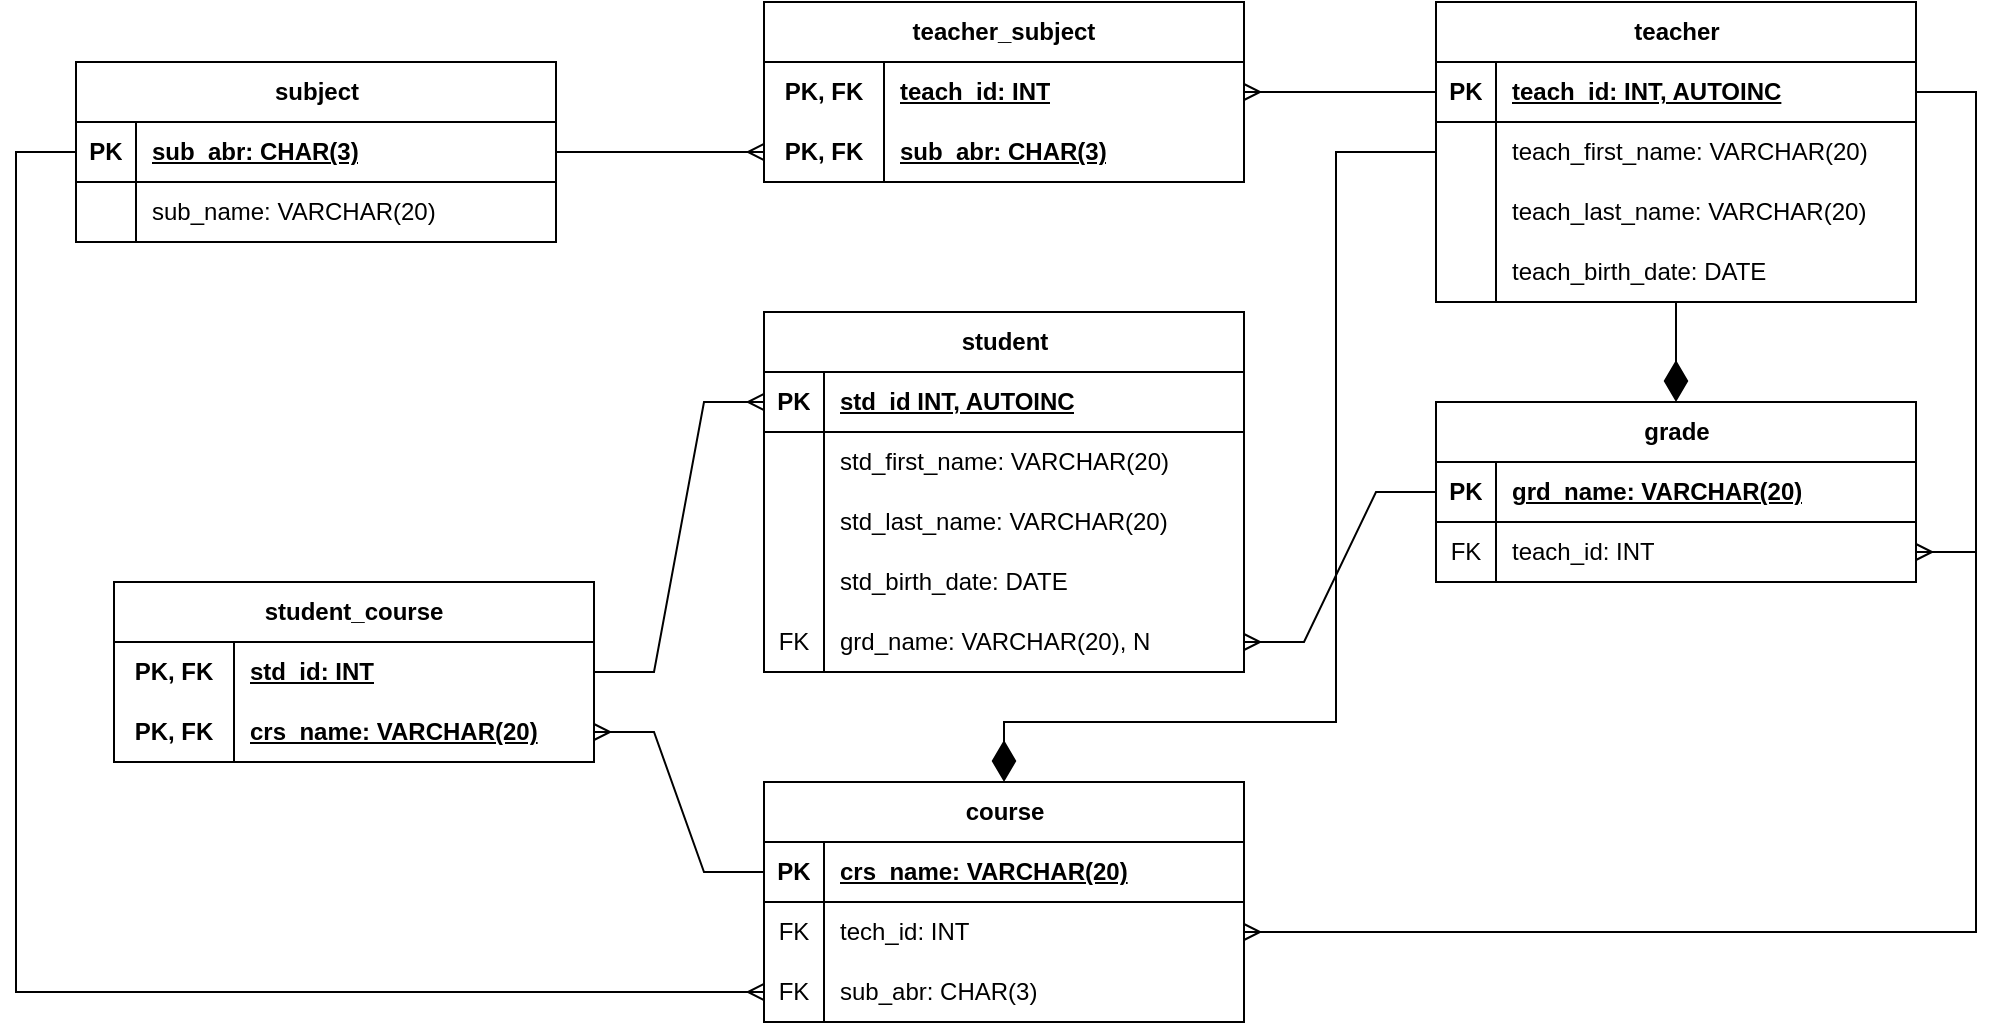 <mxfile version="26.2.13" pages="2">
  <diagram name="Page-1" id="uVbfW8zAR3SXv6K0_aAH">
    <mxGraphModel dx="1775" dy="617" grid="1" gridSize="10" guides="1" tooltips="1" connect="1" arrows="1" fold="1" page="1" pageScale="1" pageWidth="827" pageHeight="1169" math="0" shadow="0">
      <root>
        <mxCell id="0" />
        <mxCell id="1" parent="0" />
        <mxCell id="D4-Rcmt18i8r5Oidv26W-14" value="subject" style="shape=table;startSize=30;container=1;collapsible=1;childLayout=tableLayout;fixedRows=1;rowLines=0;fontStyle=1;align=center;resizeLast=1;html=1;" vertex="1" parent="1">
          <mxGeometry x="-50" y="110" width="240" height="90" as="geometry" />
        </mxCell>
        <mxCell id="D4-Rcmt18i8r5Oidv26W-15" value="" style="shape=tableRow;horizontal=0;startSize=0;swimlaneHead=0;swimlaneBody=0;fillColor=none;collapsible=0;dropTarget=0;points=[[0,0.5],[1,0.5]];portConstraint=eastwest;top=0;left=0;right=0;bottom=1;" vertex="1" parent="D4-Rcmt18i8r5Oidv26W-14">
          <mxGeometry y="30" width="240" height="30" as="geometry" />
        </mxCell>
        <mxCell id="D4-Rcmt18i8r5Oidv26W-16" value="PK" style="shape=partialRectangle;connectable=0;fillColor=none;top=0;left=0;bottom=0;right=0;fontStyle=1;overflow=hidden;whiteSpace=wrap;html=1;" vertex="1" parent="D4-Rcmt18i8r5Oidv26W-15">
          <mxGeometry width="30" height="30" as="geometry">
            <mxRectangle width="30" height="30" as="alternateBounds" />
          </mxGeometry>
        </mxCell>
        <mxCell id="D4-Rcmt18i8r5Oidv26W-17" value="sub_abr: CHAR(3)" style="shape=partialRectangle;connectable=0;fillColor=none;top=0;left=0;bottom=0;right=0;align=left;spacingLeft=6;fontStyle=5;overflow=hidden;whiteSpace=wrap;html=1;" vertex="1" parent="D4-Rcmt18i8r5Oidv26W-15">
          <mxGeometry x="30" width="210" height="30" as="geometry">
            <mxRectangle width="210" height="30" as="alternateBounds" />
          </mxGeometry>
        </mxCell>
        <mxCell id="D4-Rcmt18i8r5Oidv26W-18" value="" style="shape=tableRow;horizontal=0;startSize=0;swimlaneHead=0;swimlaneBody=0;fillColor=none;collapsible=0;dropTarget=0;points=[[0,0.5],[1,0.5]];portConstraint=eastwest;top=0;left=0;right=0;bottom=0;" vertex="1" parent="D4-Rcmt18i8r5Oidv26W-14">
          <mxGeometry y="60" width="240" height="30" as="geometry" />
        </mxCell>
        <mxCell id="D4-Rcmt18i8r5Oidv26W-19" value="" style="shape=partialRectangle;connectable=0;fillColor=none;top=0;left=0;bottom=0;right=0;editable=1;overflow=hidden;whiteSpace=wrap;html=1;" vertex="1" parent="D4-Rcmt18i8r5Oidv26W-18">
          <mxGeometry width="30" height="30" as="geometry">
            <mxRectangle width="30" height="30" as="alternateBounds" />
          </mxGeometry>
        </mxCell>
        <mxCell id="D4-Rcmt18i8r5Oidv26W-20" value="sub_name: VARCHAR(20)" style="shape=partialRectangle;connectable=0;fillColor=none;top=0;left=0;bottom=0;right=0;align=left;spacingLeft=6;overflow=hidden;whiteSpace=wrap;html=1;" vertex="1" parent="D4-Rcmt18i8r5Oidv26W-18">
          <mxGeometry x="30" width="210" height="30" as="geometry">
            <mxRectangle width="210" height="30" as="alternateBounds" />
          </mxGeometry>
        </mxCell>
        <mxCell id="D4-Rcmt18i8r5Oidv26W-27" value="teacher" style="shape=table;startSize=30;container=1;collapsible=1;childLayout=tableLayout;fixedRows=1;rowLines=0;fontStyle=1;align=center;resizeLast=1;html=1;" vertex="1" parent="1">
          <mxGeometry x="630" y="80" width="240" height="150" as="geometry" />
        </mxCell>
        <mxCell id="D4-Rcmt18i8r5Oidv26W-28" value="" style="shape=tableRow;horizontal=0;startSize=0;swimlaneHead=0;swimlaneBody=0;fillColor=none;collapsible=0;dropTarget=0;points=[[0,0.5],[1,0.5]];portConstraint=eastwest;top=0;left=0;right=0;bottom=1;" vertex="1" parent="D4-Rcmt18i8r5Oidv26W-27">
          <mxGeometry y="30" width="240" height="30" as="geometry" />
        </mxCell>
        <mxCell id="D4-Rcmt18i8r5Oidv26W-29" value="PK" style="shape=partialRectangle;connectable=0;fillColor=none;top=0;left=0;bottom=0;right=0;fontStyle=1;overflow=hidden;whiteSpace=wrap;html=1;" vertex="1" parent="D4-Rcmt18i8r5Oidv26W-28">
          <mxGeometry width="30" height="30" as="geometry">
            <mxRectangle width="30" height="30" as="alternateBounds" />
          </mxGeometry>
        </mxCell>
        <mxCell id="D4-Rcmt18i8r5Oidv26W-30" value="teach_id: INT, AUTOINC" style="shape=partialRectangle;connectable=0;fillColor=none;top=0;left=0;bottom=0;right=0;align=left;spacingLeft=6;fontStyle=5;overflow=hidden;whiteSpace=wrap;html=1;" vertex="1" parent="D4-Rcmt18i8r5Oidv26W-28">
          <mxGeometry x="30" width="210" height="30" as="geometry">
            <mxRectangle width="210" height="30" as="alternateBounds" />
          </mxGeometry>
        </mxCell>
        <mxCell id="D4-Rcmt18i8r5Oidv26W-31" value="" style="shape=tableRow;horizontal=0;startSize=0;swimlaneHead=0;swimlaneBody=0;fillColor=none;collapsible=0;dropTarget=0;points=[[0,0.5],[1,0.5]];portConstraint=eastwest;top=0;left=0;right=0;bottom=0;" vertex="1" parent="D4-Rcmt18i8r5Oidv26W-27">
          <mxGeometry y="60" width="240" height="30" as="geometry" />
        </mxCell>
        <mxCell id="D4-Rcmt18i8r5Oidv26W-32" value="" style="shape=partialRectangle;connectable=0;fillColor=none;top=0;left=0;bottom=0;right=0;editable=1;overflow=hidden;whiteSpace=wrap;html=1;" vertex="1" parent="D4-Rcmt18i8r5Oidv26W-31">
          <mxGeometry width="30" height="30" as="geometry">
            <mxRectangle width="30" height="30" as="alternateBounds" />
          </mxGeometry>
        </mxCell>
        <mxCell id="D4-Rcmt18i8r5Oidv26W-33" value="teach_first_name: VARCHAR(20)" style="shape=partialRectangle;connectable=0;fillColor=none;top=0;left=0;bottom=0;right=0;align=left;spacingLeft=6;overflow=hidden;whiteSpace=wrap;html=1;" vertex="1" parent="D4-Rcmt18i8r5Oidv26W-31">
          <mxGeometry x="30" width="210" height="30" as="geometry">
            <mxRectangle width="210" height="30" as="alternateBounds" />
          </mxGeometry>
        </mxCell>
        <mxCell id="D4-Rcmt18i8r5Oidv26W-34" value="" style="shape=tableRow;horizontal=0;startSize=0;swimlaneHead=0;swimlaneBody=0;fillColor=none;collapsible=0;dropTarget=0;points=[[0,0.5],[1,0.5]];portConstraint=eastwest;top=0;left=0;right=0;bottom=0;" vertex="1" parent="D4-Rcmt18i8r5Oidv26W-27">
          <mxGeometry y="90" width="240" height="30" as="geometry" />
        </mxCell>
        <mxCell id="D4-Rcmt18i8r5Oidv26W-35" value="" style="shape=partialRectangle;connectable=0;fillColor=none;top=0;left=0;bottom=0;right=0;editable=1;overflow=hidden;whiteSpace=wrap;html=1;" vertex="1" parent="D4-Rcmt18i8r5Oidv26W-34">
          <mxGeometry width="30" height="30" as="geometry">
            <mxRectangle width="30" height="30" as="alternateBounds" />
          </mxGeometry>
        </mxCell>
        <mxCell id="D4-Rcmt18i8r5Oidv26W-36" value="teach_last_name: VARCHAR(20)" style="shape=partialRectangle;connectable=0;fillColor=none;top=0;left=0;bottom=0;right=0;align=left;spacingLeft=6;overflow=hidden;whiteSpace=wrap;html=1;" vertex="1" parent="D4-Rcmt18i8r5Oidv26W-34">
          <mxGeometry x="30" width="210" height="30" as="geometry">
            <mxRectangle width="210" height="30" as="alternateBounds" />
          </mxGeometry>
        </mxCell>
        <mxCell id="D4-Rcmt18i8r5Oidv26W-37" value="" style="shape=tableRow;horizontal=0;startSize=0;swimlaneHead=0;swimlaneBody=0;fillColor=none;collapsible=0;dropTarget=0;points=[[0,0.5],[1,0.5]];portConstraint=eastwest;top=0;left=0;right=0;bottom=0;" vertex="1" parent="D4-Rcmt18i8r5Oidv26W-27">
          <mxGeometry y="120" width="240" height="30" as="geometry" />
        </mxCell>
        <mxCell id="D4-Rcmt18i8r5Oidv26W-38" value="" style="shape=partialRectangle;connectable=0;fillColor=none;top=0;left=0;bottom=0;right=0;editable=1;overflow=hidden;whiteSpace=wrap;html=1;" vertex="1" parent="D4-Rcmt18i8r5Oidv26W-37">
          <mxGeometry width="30" height="30" as="geometry">
            <mxRectangle width="30" height="30" as="alternateBounds" />
          </mxGeometry>
        </mxCell>
        <mxCell id="D4-Rcmt18i8r5Oidv26W-39" value="teach_birth_date: DATE" style="shape=partialRectangle;connectable=0;fillColor=none;top=0;left=0;bottom=0;right=0;align=left;spacingLeft=6;overflow=hidden;whiteSpace=wrap;html=1;" vertex="1" parent="D4-Rcmt18i8r5Oidv26W-37">
          <mxGeometry x="30" width="210" height="30" as="geometry">
            <mxRectangle width="210" height="30" as="alternateBounds" />
          </mxGeometry>
        </mxCell>
        <mxCell id="D4-Rcmt18i8r5Oidv26W-53" value="teacher_subject" style="shape=table;startSize=30;container=1;collapsible=1;childLayout=tableLayout;fixedRows=1;rowLines=0;fontStyle=1;align=center;resizeLast=1;html=1;whiteSpace=wrap;" vertex="1" parent="1">
          <mxGeometry x="294" y="80" width="240" height="90" as="geometry" />
        </mxCell>
        <mxCell id="D4-Rcmt18i8r5Oidv26W-54" value="" style="shape=tableRow;horizontal=0;startSize=0;swimlaneHead=0;swimlaneBody=0;fillColor=none;collapsible=0;dropTarget=0;points=[[0,0.5],[1,0.5]];portConstraint=eastwest;top=0;left=0;right=0;bottom=0;html=1;" vertex="1" parent="D4-Rcmt18i8r5Oidv26W-53">
          <mxGeometry y="30" width="240" height="30" as="geometry" />
        </mxCell>
        <mxCell id="D4-Rcmt18i8r5Oidv26W-55" value="PK, FK" style="shape=partialRectangle;connectable=0;fillColor=none;top=0;left=0;bottom=0;right=0;fontStyle=1;overflow=hidden;html=1;whiteSpace=wrap;" vertex="1" parent="D4-Rcmt18i8r5Oidv26W-54">
          <mxGeometry width="60" height="30" as="geometry">
            <mxRectangle width="60" height="30" as="alternateBounds" />
          </mxGeometry>
        </mxCell>
        <mxCell id="D4-Rcmt18i8r5Oidv26W-56" value="teach_id: INT" style="shape=partialRectangle;connectable=0;fillColor=none;top=0;left=0;bottom=0;right=0;align=left;spacingLeft=6;fontStyle=5;overflow=hidden;html=1;whiteSpace=wrap;" vertex="1" parent="D4-Rcmt18i8r5Oidv26W-54">
          <mxGeometry x="60" width="180" height="30" as="geometry">
            <mxRectangle width="180" height="30" as="alternateBounds" />
          </mxGeometry>
        </mxCell>
        <mxCell id="D4-Rcmt18i8r5Oidv26W-57" value="" style="shape=tableRow;horizontal=0;startSize=0;swimlaneHead=0;swimlaneBody=0;fillColor=none;collapsible=0;dropTarget=0;points=[[0,0.5],[1,0.5]];portConstraint=eastwest;top=0;left=0;right=0;bottom=1;html=1;" vertex="1" parent="D4-Rcmt18i8r5Oidv26W-53">
          <mxGeometry y="60" width="240" height="30" as="geometry" />
        </mxCell>
        <mxCell id="D4-Rcmt18i8r5Oidv26W-58" value="PK, FK" style="shape=partialRectangle;connectable=0;fillColor=none;top=0;left=0;bottom=0;right=0;fontStyle=1;overflow=hidden;html=1;whiteSpace=wrap;" vertex="1" parent="D4-Rcmt18i8r5Oidv26W-57">
          <mxGeometry width="60" height="30" as="geometry">
            <mxRectangle width="60" height="30" as="alternateBounds" />
          </mxGeometry>
        </mxCell>
        <mxCell id="D4-Rcmt18i8r5Oidv26W-59" value="sub_abr: CHAR(3)" style="shape=partialRectangle;connectable=0;fillColor=none;top=0;left=0;bottom=0;right=0;align=left;spacingLeft=6;fontStyle=5;overflow=hidden;html=1;whiteSpace=wrap;" vertex="1" parent="D4-Rcmt18i8r5Oidv26W-57">
          <mxGeometry x="60" width="180" height="30" as="geometry">
            <mxRectangle width="180" height="30" as="alternateBounds" />
          </mxGeometry>
        </mxCell>
        <mxCell id="D4-Rcmt18i8r5Oidv26W-66" value="" style="edgeStyle=entityRelationEdgeStyle;fontSize=12;html=1;endArrow=ERmany;rounded=0;" edge="1" parent="1" source="D4-Rcmt18i8r5Oidv26W-28" target="D4-Rcmt18i8r5Oidv26W-54">
          <mxGeometry width="100" height="100" relative="1" as="geometry">
            <mxPoint x="440" y="440" as="sourcePoint" />
            <mxPoint x="540" y="340" as="targetPoint" />
          </mxGeometry>
        </mxCell>
        <mxCell id="D4-Rcmt18i8r5Oidv26W-67" value="" style="edgeStyle=entityRelationEdgeStyle;fontSize=12;html=1;endArrow=ERmany;rounded=0;" edge="1" parent="1" source="D4-Rcmt18i8r5Oidv26W-15" target="D4-Rcmt18i8r5Oidv26W-57">
          <mxGeometry width="100" height="100" relative="1" as="geometry">
            <mxPoint x="170" y="380" as="sourcePoint" />
            <mxPoint x="270" y="280" as="targetPoint" />
          </mxGeometry>
        </mxCell>
        <mxCell id="D4-Rcmt18i8r5Oidv26W-69" value="grade" style="shape=table;startSize=30;container=1;collapsible=1;childLayout=tableLayout;fixedRows=1;rowLines=0;fontStyle=1;align=center;resizeLast=1;html=1;" vertex="1" parent="1">
          <mxGeometry x="630" y="280" width="240" height="90" as="geometry" />
        </mxCell>
        <mxCell id="D4-Rcmt18i8r5Oidv26W-70" value="" style="shape=tableRow;horizontal=0;startSize=0;swimlaneHead=0;swimlaneBody=0;fillColor=none;collapsible=0;dropTarget=0;points=[[0,0.5],[1,0.5]];portConstraint=eastwest;top=0;left=0;right=0;bottom=1;" vertex="1" parent="D4-Rcmt18i8r5Oidv26W-69">
          <mxGeometry y="30" width="240" height="30" as="geometry" />
        </mxCell>
        <mxCell id="D4-Rcmt18i8r5Oidv26W-71" value="PK" style="shape=partialRectangle;connectable=0;fillColor=none;top=0;left=0;bottom=0;right=0;fontStyle=1;overflow=hidden;whiteSpace=wrap;html=1;" vertex="1" parent="D4-Rcmt18i8r5Oidv26W-70">
          <mxGeometry width="30" height="30" as="geometry">
            <mxRectangle width="30" height="30" as="alternateBounds" />
          </mxGeometry>
        </mxCell>
        <mxCell id="D4-Rcmt18i8r5Oidv26W-72" value="grd_name: VARCHAR(20)" style="shape=partialRectangle;connectable=0;fillColor=none;top=0;left=0;bottom=0;right=0;align=left;spacingLeft=6;fontStyle=5;overflow=hidden;whiteSpace=wrap;html=1;" vertex="1" parent="D4-Rcmt18i8r5Oidv26W-70">
          <mxGeometry x="30" width="210" height="30" as="geometry">
            <mxRectangle width="210" height="30" as="alternateBounds" />
          </mxGeometry>
        </mxCell>
        <mxCell id="D4-Rcmt18i8r5Oidv26W-73" value="" style="shape=tableRow;horizontal=0;startSize=0;swimlaneHead=0;swimlaneBody=0;fillColor=none;collapsible=0;dropTarget=0;points=[[0,0.5],[1,0.5]];portConstraint=eastwest;top=0;left=0;right=0;bottom=0;" vertex="1" parent="D4-Rcmt18i8r5Oidv26W-69">
          <mxGeometry y="60" width="240" height="30" as="geometry" />
        </mxCell>
        <mxCell id="D4-Rcmt18i8r5Oidv26W-74" value="FK" style="shape=partialRectangle;connectable=0;fillColor=none;top=0;left=0;bottom=0;right=0;editable=1;overflow=hidden;whiteSpace=wrap;html=1;" vertex="1" parent="D4-Rcmt18i8r5Oidv26W-73">
          <mxGeometry width="30" height="30" as="geometry">
            <mxRectangle width="30" height="30" as="alternateBounds" />
          </mxGeometry>
        </mxCell>
        <mxCell id="D4-Rcmt18i8r5Oidv26W-75" value="teach_id: INT" style="shape=partialRectangle;connectable=0;fillColor=none;top=0;left=0;bottom=0;right=0;align=left;spacingLeft=6;overflow=hidden;whiteSpace=wrap;html=1;" vertex="1" parent="D4-Rcmt18i8r5Oidv26W-73">
          <mxGeometry x="30" width="210" height="30" as="geometry">
            <mxRectangle width="210" height="30" as="alternateBounds" />
          </mxGeometry>
        </mxCell>
        <mxCell id="D4-Rcmt18i8r5Oidv26W-82" value="" style="edgeStyle=entityRelationEdgeStyle;fontSize=12;html=1;endArrow=ERmany;rounded=0;" edge="1" parent="1" source="D4-Rcmt18i8r5Oidv26W-28" target="D4-Rcmt18i8r5Oidv26W-73">
          <mxGeometry width="100" height="100" relative="1" as="geometry">
            <mxPoint x="680" y="530" as="sourcePoint" />
            <mxPoint x="780" y="430" as="targetPoint" />
            <Array as="points">
              <mxPoint x="761" y="420" />
            </Array>
          </mxGeometry>
        </mxCell>
        <mxCell id="D4-Rcmt18i8r5Oidv26W-86" value="" style="edgeStyle=orthogonalEdgeStyle;fontSize=12;html=1;endArrow=diamondThin;rounded=0;endFill=1;endSize=18;startSize=6;jumpSize=6;targetPerimeterSpacing=0;strokeColor=light-dark(#000000,#0000FF);" edge="1" parent="1" source="D4-Rcmt18i8r5Oidv26W-27" target="D4-Rcmt18i8r5Oidv26W-69">
          <mxGeometry width="100" height="100" relative="1" as="geometry">
            <mxPoint x="540" y="540" as="sourcePoint" />
            <mxPoint x="640" y="440" as="targetPoint" />
          </mxGeometry>
        </mxCell>
        <mxCell id="D4-Rcmt18i8r5Oidv26W-88" value="student" style="shape=table;startSize=30;container=1;collapsible=1;childLayout=tableLayout;fixedRows=1;rowLines=0;fontStyle=1;align=center;resizeLast=1;html=1;" vertex="1" parent="1">
          <mxGeometry x="294" y="235" width="240" height="180" as="geometry" />
        </mxCell>
        <mxCell id="D4-Rcmt18i8r5Oidv26W-89" value="" style="shape=tableRow;horizontal=0;startSize=0;swimlaneHead=0;swimlaneBody=0;fillColor=none;collapsible=0;dropTarget=0;points=[[0,0.5],[1,0.5]];portConstraint=eastwest;top=0;left=0;right=0;bottom=1;" vertex="1" parent="D4-Rcmt18i8r5Oidv26W-88">
          <mxGeometry y="30" width="240" height="30" as="geometry" />
        </mxCell>
        <mxCell id="D4-Rcmt18i8r5Oidv26W-90" value="PK" style="shape=partialRectangle;connectable=0;fillColor=none;top=0;left=0;bottom=0;right=0;fontStyle=1;overflow=hidden;whiteSpace=wrap;html=1;" vertex="1" parent="D4-Rcmt18i8r5Oidv26W-89">
          <mxGeometry width="30" height="30" as="geometry">
            <mxRectangle width="30" height="30" as="alternateBounds" />
          </mxGeometry>
        </mxCell>
        <mxCell id="D4-Rcmt18i8r5Oidv26W-91" value="std_id INT, AUTOINC" style="shape=partialRectangle;connectable=0;fillColor=none;top=0;left=0;bottom=0;right=0;align=left;spacingLeft=6;fontStyle=5;overflow=hidden;whiteSpace=wrap;html=1;" vertex="1" parent="D4-Rcmt18i8r5Oidv26W-89">
          <mxGeometry x="30" width="210" height="30" as="geometry">
            <mxRectangle width="210" height="30" as="alternateBounds" />
          </mxGeometry>
        </mxCell>
        <mxCell id="D4-Rcmt18i8r5Oidv26W-92" value="" style="shape=tableRow;horizontal=0;startSize=0;swimlaneHead=0;swimlaneBody=0;fillColor=none;collapsible=0;dropTarget=0;points=[[0,0.5],[1,0.5]];portConstraint=eastwest;top=0;left=0;right=0;bottom=0;" vertex="1" parent="D4-Rcmt18i8r5Oidv26W-88">
          <mxGeometry y="60" width="240" height="30" as="geometry" />
        </mxCell>
        <mxCell id="D4-Rcmt18i8r5Oidv26W-93" value="" style="shape=partialRectangle;connectable=0;fillColor=none;top=0;left=0;bottom=0;right=0;editable=1;overflow=hidden;whiteSpace=wrap;html=1;" vertex="1" parent="D4-Rcmt18i8r5Oidv26W-92">
          <mxGeometry width="30" height="30" as="geometry">
            <mxRectangle width="30" height="30" as="alternateBounds" />
          </mxGeometry>
        </mxCell>
        <mxCell id="D4-Rcmt18i8r5Oidv26W-94" value="std_first_name: VARCHAR(20)" style="shape=partialRectangle;connectable=0;fillColor=none;top=0;left=0;bottom=0;right=0;align=left;spacingLeft=6;overflow=hidden;whiteSpace=wrap;html=1;" vertex="1" parent="D4-Rcmt18i8r5Oidv26W-92">
          <mxGeometry x="30" width="210" height="30" as="geometry">
            <mxRectangle width="210" height="30" as="alternateBounds" />
          </mxGeometry>
        </mxCell>
        <mxCell id="D4-Rcmt18i8r5Oidv26W-95" value="" style="shape=tableRow;horizontal=0;startSize=0;swimlaneHead=0;swimlaneBody=0;fillColor=none;collapsible=0;dropTarget=0;points=[[0,0.5],[1,0.5]];portConstraint=eastwest;top=0;left=0;right=0;bottom=0;" vertex="1" parent="D4-Rcmt18i8r5Oidv26W-88">
          <mxGeometry y="90" width="240" height="30" as="geometry" />
        </mxCell>
        <mxCell id="D4-Rcmt18i8r5Oidv26W-96" value="" style="shape=partialRectangle;connectable=0;fillColor=none;top=0;left=0;bottom=0;right=0;editable=1;overflow=hidden;whiteSpace=wrap;html=1;" vertex="1" parent="D4-Rcmt18i8r5Oidv26W-95">
          <mxGeometry width="30" height="30" as="geometry">
            <mxRectangle width="30" height="30" as="alternateBounds" />
          </mxGeometry>
        </mxCell>
        <mxCell id="D4-Rcmt18i8r5Oidv26W-97" value="std_last_name: VARCHAR(20)" style="shape=partialRectangle;connectable=0;fillColor=none;top=0;left=0;bottom=0;right=0;align=left;spacingLeft=6;overflow=hidden;whiteSpace=wrap;html=1;" vertex="1" parent="D4-Rcmt18i8r5Oidv26W-95">
          <mxGeometry x="30" width="210" height="30" as="geometry">
            <mxRectangle width="210" height="30" as="alternateBounds" />
          </mxGeometry>
        </mxCell>
        <mxCell id="D4-Rcmt18i8r5Oidv26W-98" value="" style="shape=tableRow;horizontal=0;startSize=0;swimlaneHead=0;swimlaneBody=0;fillColor=none;collapsible=0;dropTarget=0;points=[[0,0.5],[1,0.5]];portConstraint=eastwest;top=0;left=0;right=0;bottom=0;" vertex="1" parent="D4-Rcmt18i8r5Oidv26W-88">
          <mxGeometry y="120" width="240" height="30" as="geometry" />
        </mxCell>
        <mxCell id="D4-Rcmt18i8r5Oidv26W-99" value="" style="shape=partialRectangle;connectable=0;fillColor=none;top=0;left=0;bottom=0;right=0;editable=1;overflow=hidden;whiteSpace=wrap;html=1;" vertex="1" parent="D4-Rcmt18i8r5Oidv26W-98">
          <mxGeometry width="30" height="30" as="geometry">
            <mxRectangle width="30" height="30" as="alternateBounds" />
          </mxGeometry>
        </mxCell>
        <mxCell id="D4-Rcmt18i8r5Oidv26W-100" value="std_birth_date: DATE" style="shape=partialRectangle;connectable=0;fillColor=none;top=0;left=0;bottom=0;right=0;align=left;spacingLeft=6;overflow=hidden;whiteSpace=wrap;html=1;" vertex="1" parent="D4-Rcmt18i8r5Oidv26W-98">
          <mxGeometry x="30" width="210" height="30" as="geometry">
            <mxRectangle width="210" height="30" as="alternateBounds" />
          </mxGeometry>
        </mxCell>
        <mxCell id="D4-Rcmt18i8r5Oidv26W-101" value="" style="shape=tableRow;horizontal=0;startSize=0;swimlaneHead=0;swimlaneBody=0;fillColor=none;collapsible=0;dropTarget=0;points=[[0,0.5],[1,0.5]];portConstraint=eastwest;top=0;left=0;right=0;bottom=0;" vertex="1" parent="D4-Rcmt18i8r5Oidv26W-88">
          <mxGeometry y="150" width="240" height="30" as="geometry" />
        </mxCell>
        <mxCell id="D4-Rcmt18i8r5Oidv26W-102" value="FK" style="shape=partialRectangle;connectable=0;fillColor=none;top=0;left=0;bottom=0;right=0;editable=1;overflow=hidden;whiteSpace=wrap;html=1;" vertex="1" parent="D4-Rcmt18i8r5Oidv26W-101">
          <mxGeometry width="30" height="30" as="geometry">
            <mxRectangle width="30" height="30" as="alternateBounds" />
          </mxGeometry>
        </mxCell>
        <mxCell id="D4-Rcmt18i8r5Oidv26W-103" value="grd_name: VARCHAR(20), N" style="shape=partialRectangle;connectable=0;fillColor=none;top=0;left=0;bottom=0;right=0;align=left;spacingLeft=6;overflow=hidden;whiteSpace=wrap;html=1;" vertex="1" parent="D4-Rcmt18i8r5Oidv26W-101">
          <mxGeometry x="30" width="210" height="30" as="geometry">
            <mxRectangle width="210" height="30" as="alternateBounds" />
          </mxGeometry>
        </mxCell>
        <mxCell id="D4-Rcmt18i8r5Oidv26W-104" value="" style="edgeStyle=entityRelationEdgeStyle;fontSize=12;html=1;endArrow=ERmany;rounded=0;" edge="1" parent="1" source="D4-Rcmt18i8r5Oidv26W-70" target="D4-Rcmt18i8r5Oidv26W-101">
          <mxGeometry width="100" height="100" relative="1" as="geometry">
            <mxPoint x="309" y="520" as="sourcePoint" />
            <mxPoint x="409" y="420" as="targetPoint" />
            <Array as="points">
              <mxPoint x="390" y="410" />
            </Array>
          </mxGeometry>
        </mxCell>
        <mxCell id="D4-Rcmt18i8r5Oidv26W-105" value="course" style="shape=table;startSize=30;container=1;collapsible=1;childLayout=tableLayout;fixedRows=1;rowLines=0;fontStyle=1;align=center;resizeLast=1;html=1;" vertex="1" parent="1">
          <mxGeometry x="294" y="470" width="240" height="120" as="geometry" />
        </mxCell>
        <mxCell id="D4-Rcmt18i8r5Oidv26W-106" value="" style="shape=tableRow;horizontal=0;startSize=0;swimlaneHead=0;swimlaneBody=0;fillColor=none;collapsible=0;dropTarget=0;points=[[0,0.5],[1,0.5]];portConstraint=eastwest;top=0;left=0;right=0;bottom=1;" vertex="1" parent="D4-Rcmt18i8r5Oidv26W-105">
          <mxGeometry y="30" width="240" height="30" as="geometry" />
        </mxCell>
        <mxCell id="D4-Rcmt18i8r5Oidv26W-107" value="PK" style="shape=partialRectangle;connectable=0;fillColor=none;top=0;left=0;bottom=0;right=0;fontStyle=1;overflow=hidden;whiteSpace=wrap;html=1;" vertex="1" parent="D4-Rcmt18i8r5Oidv26W-106">
          <mxGeometry width="30" height="30" as="geometry">
            <mxRectangle width="30" height="30" as="alternateBounds" />
          </mxGeometry>
        </mxCell>
        <mxCell id="D4-Rcmt18i8r5Oidv26W-108" value="crs_name: VARCHAR(20)" style="shape=partialRectangle;connectable=0;fillColor=none;top=0;left=0;bottom=0;right=0;align=left;spacingLeft=6;fontStyle=5;overflow=hidden;whiteSpace=wrap;html=1;" vertex="1" parent="D4-Rcmt18i8r5Oidv26W-106">
          <mxGeometry x="30" width="210" height="30" as="geometry">
            <mxRectangle width="210" height="30" as="alternateBounds" />
          </mxGeometry>
        </mxCell>
        <mxCell id="D4-Rcmt18i8r5Oidv26W-109" value="" style="shape=tableRow;horizontal=0;startSize=0;swimlaneHead=0;swimlaneBody=0;fillColor=none;collapsible=0;dropTarget=0;points=[[0,0.5],[1,0.5]];portConstraint=eastwest;top=0;left=0;right=0;bottom=0;" vertex="1" parent="D4-Rcmt18i8r5Oidv26W-105">
          <mxGeometry y="60" width="240" height="30" as="geometry" />
        </mxCell>
        <mxCell id="D4-Rcmt18i8r5Oidv26W-110" value="FK" style="shape=partialRectangle;connectable=0;fillColor=none;top=0;left=0;bottom=0;right=0;editable=1;overflow=hidden;whiteSpace=wrap;html=1;" vertex="1" parent="D4-Rcmt18i8r5Oidv26W-109">
          <mxGeometry width="30" height="30" as="geometry">
            <mxRectangle width="30" height="30" as="alternateBounds" />
          </mxGeometry>
        </mxCell>
        <mxCell id="D4-Rcmt18i8r5Oidv26W-111" value="tech_id: INT" style="shape=partialRectangle;connectable=0;fillColor=none;top=0;left=0;bottom=0;right=0;align=left;spacingLeft=6;overflow=hidden;whiteSpace=wrap;html=1;" vertex="1" parent="D4-Rcmt18i8r5Oidv26W-109">
          <mxGeometry x="30" width="210" height="30" as="geometry">
            <mxRectangle width="210" height="30" as="alternateBounds" />
          </mxGeometry>
        </mxCell>
        <mxCell id="D4-Rcmt18i8r5Oidv26W-112" value="" style="shape=tableRow;horizontal=0;startSize=0;swimlaneHead=0;swimlaneBody=0;fillColor=none;collapsible=0;dropTarget=0;points=[[0,0.5],[1,0.5]];portConstraint=eastwest;top=0;left=0;right=0;bottom=0;" vertex="1" parent="D4-Rcmt18i8r5Oidv26W-105">
          <mxGeometry y="90" width="240" height="30" as="geometry" />
        </mxCell>
        <mxCell id="D4-Rcmt18i8r5Oidv26W-113" value="FK" style="shape=partialRectangle;connectable=0;fillColor=none;top=0;left=0;bottom=0;right=0;editable=1;overflow=hidden;whiteSpace=wrap;html=1;" vertex="1" parent="D4-Rcmt18i8r5Oidv26W-112">
          <mxGeometry width="30" height="30" as="geometry">
            <mxRectangle width="30" height="30" as="alternateBounds" />
          </mxGeometry>
        </mxCell>
        <mxCell id="D4-Rcmt18i8r5Oidv26W-114" value="sub_abr: CHAR(3)" style="shape=partialRectangle;connectable=0;fillColor=none;top=0;left=0;bottom=0;right=0;align=left;spacingLeft=6;overflow=hidden;whiteSpace=wrap;html=1;" vertex="1" parent="D4-Rcmt18i8r5Oidv26W-112">
          <mxGeometry x="30" width="210" height="30" as="geometry">
            <mxRectangle width="210" height="30" as="alternateBounds" />
          </mxGeometry>
        </mxCell>
        <mxCell id="D4-Rcmt18i8r5Oidv26W-118" value="" style="edgeStyle=orthogonalEdgeStyle;fontSize=12;html=1;endArrow=ERmany;rounded=0;" edge="1" parent="1" source="D4-Rcmt18i8r5Oidv26W-28" target="D4-Rcmt18i8r5Oidv26W-109">
          <mxGeometry width="100" height="100" relative="1" as="geometry">
            <mxPoint x="770" y="560" as="sourcePoint" />
            <mxPoint x="690" y="500" as="targetPoint" />
            <Array as="points">
              <mxPoint x="900" y="125" />
              <mxPoint x="900" y="545" />
            </Array>
          </mxGeometry>
        </mxCell>
        <mxCell id="D4-Rcmt18i8r5Oidv26W-119" value="" style="edgeStyle=orthogonalEdgeStyle;fontSize=12;html=1;endArrow=ERmany;rounded=0;" edge="1" parent="1" source="D4-Rcmt18i8r5Oidv26W-15" target="D4-Rcmt18i8r5Oidv26W-112">
          <mxGeometry width="100" height="100" relative="1" as="geometry">
            <mxPoint x="40" y="710" as="sourcePoint" />
            <mxPoint x="140" y="610" as="targetPoint" />
            <Array as="points">
              <mxPoint x="-80" y="155" />
              <mxPoint x="-80" y="575" />
            </Array>
          </mxGeometry>
        </mxCell>
        <mxCell id="D4-Rcmt18i8r5Oidv26W-120" value="student_course" style="shape=table;startSize=30;container=1;collapsible=1;childLayout=tableLayout;fixedRows=1;rowLines=0;fontStyle=1;align=center;resizeLast=1;html=1;whiteSpace=wrap;" vertex="1" parent="1">
          <mxGeometry x="-31" y="370" width="240" height="90" as="geometry" />
        </mxCell>
        <mxCell id="D4-Rcmt18i8r5Oidv26W-121" value="" style="shape=tableRow;horizontal=0;startSize=0;swimlaneHead=0;swimlaneBody=0;fillColor=none;collapsible=0;dropTarget=0;points=[[0,0.5],[1,0.5]];portConstraint=eastwest;top=0;left=0;right=0;bottom=0;html=1;" vertex="1" parent="D4-Rcmt18i8r5Oidv26W-120">
          <mxGeometry y="30" width="240" height="30" as="geometry" />
        </mxCell>
        <mxCell id="D4-Rcmt18i8r5Oidv26W-122" value="PK, FK" style="shape=partialRectangle;connectable=0;fillColor=none;top=0;left=0;bottom=0;right=0;fontStyle=1;overflow=hidden;html=1;whiteSpace=wrap;" vertex="1" parent="D4-Rcmt18i8r5Oidv26W-121">
          <mxGeometry width="60" height="30" as="geometry">
            <mxRectangle width="60" height="30" as="alternateBounds" />
          </mxGeometry>
        </mxCell>
        <mxCell id="D4-Rcmt18i8r5Oidv26W-123" value="std_id: INT" style="shape=partialRectangle;connectable=0;fillColor=none;top=0;left=0;bottom=0;right=0;align=left;spacingLeft=6;fontStyle=5;overflow=hidden;html=1;whiteSpace=wrap;" vertex="1" parent="D4-Rcmt18i8r5Oidv26W-121">
          <mxGeometry x="60" width="180" height="30" as="geometry">
            <mxRectangle width="180" height="30" as="alternateBounds" />
          </mxGeometry>
        </mxCell>
        <mxCell id="D4-Rcmt18i8r5Oidv26W-124" value="" style="shape=tableRow;horizontal=0;startSize=0;swimlaneHead=0;swimlaneBody=0;fillColor=none;collapsible=0;dropTarget=0;points=[[0,0.5],[1,0.5]];portConstraint=eastwest;top=0;left=0;right=0;bottom=1;html=1;" vertex="1" parent="D4-Rcmt18i8r5Oidv26W-120">
          <mxGeometry y="60" width="240" height="30" as="geometry" />
        </mxCell>
        <mxCell id="D4-Rcmt18i8r5Oidv26W-125" value="PK, FK" style="shape=partialRectangle;connectable=0;fillColor=none;top=0;left=0;bottom=0;right=0;fontStyle=1;overflow=hidden;html=1;whiteSpace=wrap;" vertex="1" parent="D4-Rcmt18i8r5Oidv26W-124">
          <mxGeometry width="60" height="30" as="geometry">
            <mxRectangle width="60" height="30" as="alternateBounds" />
          </mxGeometry>
        </mxCell>
        <mxCell id="D4-Rcmt18i8r5Oidv26W-126" value="crs_name: VARCHAR(20)" style="shape=partialRectangle;connectable=0;fillColor=none;top=0;left=0;bottom=0;right=0;align=left;spacingLeft=6;fontStyle=5;overflow=hidden;html=1;whiteSpace=wrap;" vertex="1" parent="D4-Rcmt18i8r5Oidv26W-124">
          <mxGeometry x="60" width="180" height="30" as="geometry">
            <mxRectangle width="180" height="30" as="alternateBounds" />
          </mxGeometry>
        </mxCell>
        <mxCell id="D4-Rcmt18i8r5Oidv26W-133" value="" style="edgeStyle=entityRelationEdgeStyle;fontSize=12;html=1;endArrow=ERmany;rounded=0;" edge="1" parent="1" source="D4-Rcmt18i8r5Oidv26W-106" target="D4-Rcmt18i8r5Oidv26W-124">
          <mxGeometry width="100" height="100" relative="1" as="geometry">
            <mxPoint x="130" y="570" as="sourcePoint" />
            <mxPoint x="230" y="470" as="targetPoint" />
            <Array as="points">
              <mxPoint x="211" y="460" />
            </Array>
          </mxGeometry>
        </mxCell>
        <mxCell id="D4-Rcmt18i8r5Oidv26W-134" value="" style="edgeStyle=entityRelationEdgeStyle;fontSize=12;html=1;endArrow=ERmany;rounded=0;" edge="1" parent="1" source="D4-Rcmt18i8r5Oidv26W-121" target="D4-Rcmt18i8r5Oidv26W-89">
          <mxGeometry width="100" height="100" relative="1" as="geometry">
            <mxPoint x="140" y="335" as="sourcePoint" />
            <mxPoint x="240" y="235" as="targetPoint" />
            <Array as="points">
              <mxPoint x="221" y="225" />
            </Array>
          </mxGeometry>
        </mxCell>
        <mxCell id="D4-Rcmt18i8r5Oidv26W-135" value="" style="edgeStyle=orthogonalEdgeStyle;fontSize=12;html=1;endArrow=diamondThin;rounded=0;endFill=1;endSize=18;startSize=6;jumpSize=6;targetPerimeterSpacing=0;strokeColor=light-dark(#000000,#0000FF);" edge="1" parent="1" source="D4-Rcmt18i8r5Oidv26W-27" target="D4-Rcmt18i8r5Oidv26W-105">
          <mxGeometry width="100" height="100" relative="1" as="geometry">
            <mxPoint x="640" y="500" as="sourcePoint" />
            <mxPoint x="740" y="400" as="targetPoint" />
            <Array as="points">
              <mxPoint x="580" y="155" />
              <mxPoint x="580" y="440" />
              <mxPoint x="414" y="440" />
            </Array>
          </mxGeometry>
        </mxCell>
      </root>
    </mxGraphModel>
  </diagram>
  <diagram name="Page-2" id="mKkX9pfow50Z6SopRbE7">
    <mxGraphModel dx="1775" dy="617" grid="1" gridSize="10" guides="1" tooltips="1" connect="1" arrows="1" fold="1" page="1" pageScale="1" pageWidth="827" pageHeight="1169" math="0" shadow="0">
      <root>
        <mxCell id="wab0sw5qsWarD4iR8Ead-0" />
        <mxCell id="wab0sw5qsWarD4iR8Ead-1" parent="wab0sw5qsWarD4iR8Ead-0" />
        <mxCell id="wab0sw5qsWarD4iR8Ead-68" value="student" style="shape=table;startSize=30;container=1;collapsible=1;childLayout=tableLayout;fixedRows=1;rowLines=0;fontStyle=1;align=center;resizeLast=1;html=1;" vertex="1" parent="wab0sw5qsWarD4iR8Ead-1">
          <mxGeometry x="-50" y="40" width="240" height="180" as="geometry" />
        </mxCell>
        <mxCell id="wab0sw5qsWarD4iR8Ead-69" value="" style="shape=tableRow;horizontal=0;startSize=0;swimlaneHead=0;swimlaneBody=0;fillColor=none;collapsible=0;dropTarget=0;points=[[0,0.5],[1,0.5]];portConstraint=eastwest;top=0;left=0;right=0;bottom=1;" vertex="1" parent="wab0sw5qsWarD4iR8Ead-68">
          <mxGeometry y="30" width="240" height="30" as="geometry" />
        </mxCell>
        <mxCell id="wab0sw5qsWarD4iR8Ead-70" value="PK" style="shape=partialRectangle;connectable=0;fillColor=none;top=0;left=0;bottom=0;right=0;fontStyle=1;overflow=hidden;whiteSpace=wrap;html=1;" vertex="1" parent="wab0sw5qsWarD4iR8Ead-69">
          <mxGeometry width="30" height="30" as="geometry">
            <mxRectangle width="30" height="30" as="alternateBounds" />
          </mxGeometry>
        </mxCell>
        <mxCell id="wab0sw5qsWarD4iR8Ead-71" value="std_id INT, AUTOINC" style="shape=partialRectangle;connectable=0;fillColor=none;top=0;left=0;bottom=0;right=0;align=left;spacingLeft=6;fontStyle=5;overflow=hidden;whiteSpace=wrap;html=1;" vertex="1" parent="wab0sw5qsWarD4iR8Ead-69">
          <mxGeometry x="30" width="210" height="30" as="geometry">
            <mxRectangle width="210" height="30" as="alternateBounds" />
          </mxGeometry>
        </mxCell>
        <mxCell id="wab0sw5qsWarD4iR8Ead-72" value="" style="shape=tableRow;horizontal=0;startSize=0;swimlaneHead=0;swimlaneBody=0;fillColor=none;collapsible=0;dropTarget=0;points=[[0,0.5],[1,0.5]];portConstraint=eastwest;top=0;left=0;right=0;bottom=0;" vertex="1" parent="wab0sw5qsWarD4iR8Ead-68">
          <mxGeometry y="60" width="240" height="30" as="geometry" />
        </mxCell>
        <mxCell id="wab0sw5qsWarD4iR8Ead-73" value="" style="shape=partialRectangle;connectable=0;fillColor=none;top=0;left=0;bottom=0;right=0;editable=1;overflow=hidden;whiteSpace=wrap;html=1;" vertex="1" parent="wab0sw5qsWarD4iR8Ead-72">
          <mxGeometry width="30" height="30" as="geometry">
            <mxRectangle width="30" height="30" as="alternateBounds" />
          </mxGeometry>
        </mxCell>
        <mxCell id="wab0sw5qsWarD4iR8Ead-74" value="std_first_name: VARCHAR(20)" style="shape=partialRectangle;connectable=0;fillColor=none;top=0;left=0;bottom=0;right=0;align=left;spacingLeft=6;overflow=hidden;whiteSpace=wrap;html=1;" vertex="1" parent="wab0sw5qsWarD4iR8Ead-72">
          <mxGeometry x="30" width="210" height="30" as="geometry">
            <mxRectangle width="210" height="30" as="alternateBounds" />
          </mxGeometry>
        </mxCell>
        <mxCell id="wab0sw5qsWarD4iR8Ead-75" value="" style="shape=tableRow;horizontal=0;startSize=0;swimlaneHead=0;swimlaneBody=0;fillColor=none;collapsible=0;dropTarget=0;points=[[0,0.5],[1,0.5]];portConstraint=eastwest;top=0;left=0;right=0;bottom=0;" vertex="1" parent="wab0sw5qsWarD4iR8Ead-68">
          <mxGeometry y="90" width="240" height="30" as="geometry" />
        </mxCell>
        <mxCell id="wab0sw5qsWarD4iR8Ead-76" value="" style="shape=partialRectangle;connectable=0;fillColor=none;top=0;left=0;bottom=0;right=0;editable=1;overflow=hidden;whiteSpace=wrap;html=1;" vertex="1" parent="wab0sw5qsWarD4iR8Ead-75">
          <mxGeometry width="30" height="30" as="geometry">
            <mxRectangle width="30" height="30" as="alternateBounds" />
          </mxGeometry>
        </mxCell>
        <mxCell id="wab0sw5qsWarD4iR8Ead-77" value="std_last_name: VARCHAR(20)" style="shape=partialRectangle;connectable=0;fillColor=none;top=0;left=0;bottom=0;right=0;align=left;spacingLeft=6;overflow=hidden;whiteSpace=wrap;html=1;" vertex="1" parent="wab0sw5qsWarD4iR8Ead-75">
          <mxGeometry x="30" width="210" height="30" as="geometry">
            <mxRectangle width="210" height="30" as="alternateBounds" />
          </mxGeometry>
        </mxCell>
        <mxCell id="wab0sw5qsWarD4iR8Ead-78" value="" style="shape=tableRow;horizontal=0;startSize=0;swimlaneHead=0;swimlaneBody=0;fillColor=none;collapsible=0;dropTarget=0;points=[[0,0.5],[1,0.5]];portConstraint=eastwest;top=0;left=0;right=0;bottom=0;" vertex="1" parent="wab0sw5qsWarD4iR8Ead-68">
          <mxGeometry y="120" width="240" height="30" as="geometry" />
        </mxCell>
        <mxCell id="wab0sw5qsWarD4iR8Ead-79" value="" style="shape=partialRectangle;connectable=0;fillColor=none;top=0;left=0;bottom=0;right=0;editable=1;overflow=hidden;whiteSpace=wrap;html=1;" vertex="1" parent="wab0sw5qsWarD4iR8Ead-78">
          <mxGeometry width="30" height="30" as="geometry">
            <mxRectangle width="30" height="30" as="alternateBounds" />
          </mxGeometry>
        </mxCell>
        <mxCell id="wab0sw5qsWarD4iR8Ead-80" value="std_birth_date: DATE" style="shape=partialRectangle;connectable=0;fillColor=none;top=0;left=0;bottom=0;right=0;align=left;spacingLeft=6;overflow=hidden;whiteSpace=wrap;html=1;" vertex="1" parent="wab0sw5qsWarD4iR8Ead-78">
          <mxGeometry x="30" width="210" height="30" as="geometry">
            <mxRectangle width="210" height="30" as="alternateBounds" />
          </mxGeometry>
        </mxCell>
        <mxCell id="wab0sw5qsWarD4iR8Ead-81" value="" style="shape=tableRow;horizontal=0;startSize=0;swimlaneHead=0;swimlaneBody=0;fillColor=none;collapsible=0;dropTarget=0;points=[[0,0.5],[1,0.5]];portConstraint=eastwest;top=0;left=0;right=0;bottom=0;" vertex="1" parent="wab0sw5qsWarD4iR8Ead-68">
          <mxGeometry y="150" width="240" height="30" as="geometry" />
        </mxCell>
        <mxCell id="wab0sw5qsWarD4iR8Ead-82" value="FK" style="shape=partialRectangle;connectable=0;fillColor=none;top=0;left=0;bottom=0;right=0;editable=1;overflow=hidden;whiteSpace=wrap;html=1;" vertex="1" parent="wab0sw5qsWarD4iR8Ead-81">
          <mxGeometry width="30" height="30" as="geometry">
            <mxRectangle width="30" height="30" as="alternateBounds" />
          </mxGeometry>
        </mxCell>
        <mxCell id="wab0sw5qsWarD4iR8Ead-83" value="grd_name: VARCHAR(20), N" style="shape=partialRectangle;connectable=0;fillColor=none;top=0;left=0;bottom=0;right=0;align=left;spacingLeft=6;overflow=hidden;whiteSpace=wrap;html=1;" vertex="1" parent="wab0sw5qsWarD4iR8Ead-81">
          <mxGeometry x="30" width="210" height="30" as="geometry">
            <mxRectangle width="210" height="30" as="alternateBounds" />
          </mxGeometry>
        </mxCell>
        <mxCell id="wab0sw5qsWarD4iR8Ead-85" value="course" style="shape=table;startSize=30;container=1;collapsible=1;childLayout=tableLayout;fixedRows=1;rowLines=0;fontStyle=1;align=center;resizeLast=1;html=1;" vertex="1" parent="wab0sw5qsWarD4iR8Ead-1">
          <mxGeometry x="610" y="40" width="240" height="120" as="geometry" />
        </mxCell>
        <mxCell id="wab0sw5qsWarD4iR8Ead-86" value="" style="shape=tableRow;horizontal=0;startSize=0;swimlaneHead=0;swimlaneBody=0;fillColor=none;collapsible=0;dropTarget=0;points=[[0,0.5],[1,0.5]];portConstraint=eastwest;top=0;left=0;right=0;bottom=1;" vertex="1" parent="wab0sw5qsWarD4iR8Ead-85">
          <mxGeometry y="30" width="240" height="30" as="geometry" />
        </mxCell>
        <mxCell id="wab0sw5qsWarD4iR8Ead-87" value="PK" style="shape=partialRectangle;connectable=0;fillColor=none;top=0;left=0;bottom=0;right=0;fontStyle=1;overflow=hidden;whiteSpace=wrap;html=1;" vertex="1" parent="wab0sw5qsWarD4iR8Ead-86">
          <mxGeometry width="30" height="30" as="geometry">
            <mxRectangle width="30" height="30" as="alternateBounds" />
          </mxGeometry>
        </mxCell>
        <mxCell id="wab0sw5qsWarD4iR8Ead-88" value="crs_name: VARCHAR(20)" style="shape=partialRectangle;connectable=0;fillColor=none;top=0;left=0;bottom=0;right=0;align=left;spacingLeft=6;fontStyle=5;overflow=hidden;whiteSpace=wrap;html=1;" vertex="1" parent="wab0sw5qsWarD4iR8Ead-86">
          <mxGeometry x="30" width="210" height="30" as="geometry">
            <mxRectangle width="210" height="30" as="alternateBounds" />
          </mxGeometry>
        </mxCell>
        <mxCell id="wab0sw5qsWarD4iR8Ead-89" value="" style="shape=tableRow;horizontal=0;startSize=0;swimlaneHead=0;swimlaneBody=0;fillColor=none;collapsible=0;dropTarget=0;points=[[0,0.5],[1,0.5]];portConstraint=eastwest;top=0;left=0;right=0;bottom=0;" vertex="1" parent="wab0sw5qsWarD4iR8Ead-85">
          <mxGeometry y="60" width="240" height="30" as="geometry" />
        </mxCell>
        <mxCell id="wab0sw5qsWarD4iR8Ead-90" value="FK" style="shape=partialRectangle;connectable=0;fillColor=none;top=0;left=0;bottom=0;right=0;editable=1;overflow=hidden;whiteSpace=wrap;html=1;" vertex="1" parent="wab0sw5qsWarD4iR8Ead-89">
          <mxGeometry width="30" height="30" as="geometry">
            <mxRectangle width="30" height="30" as="alternateBounds" />
          </mxGeometry>
        </mxCell>
        <mxCell id="wab0sw5qsWarD4iR8Ead-91" value="tech_id: INT" style="shape=partialRectangle;connectable=0;fillColor=none;top=0;left=0;bottom=0;right=0;align=left;spacingLeft=6;overflow=hidden;whiteSpace=wrap;html=1;" vertex="1" parent="wab0sw5qsWarD4iR8Ead-89">
          <mxGeometry x="30" width="210" height="30" as="geometry">
            <mxRectangle width="210" height="30" as="alternateBounds" />
          </mxGeometry>
        </mxCell>
        <mxCell id="wab0sw5qsWarD4iR8Ead-92" value="" style="shape=tableRow;horizontal=0;startSize=0;swimlaneHead=0;swimlaneBody=0;fillColor=none;collapsible=0;dropTarget=0;points=[[0,0.5],[1,0.5]];portConstraint=eastwest;top=0;left=0;right=0;bottom=0;" vertex="1" parent="wab0sw5qsWarD4iR8Ead-85">
          <mxGeometry y="90" width="240" height="30" as="geometry" />
        </mxCell>
        <mxCell id="wab0sw5qsWarD4iR8Ead-93" value="FK" style="shape=partialRectangle;connectable=0;fillColor=none;top=0;left=0;bottom=0;right=0;editable=1;overflow=hidden;whiteSpace=wrap;html=1;" vertex="1" parent="wab0sw5qsWarD4iR8Ead-92">
          <mxGeometry width="30" height="30" as="geometry">
            <mxRectangle width="30" height="30" as="alternateBounds" />
          </mxGeometry>
        </mxCell>
        <mxCell id="wab0sw5qsWarD4iR8Ead-94" value="sub_abr: CHAR(3)" style="shape=partialRectangle;connectable=0;fillColor=none;top=0;left=0;bottom=0;right=0;align=left;spacingLeft=6;overflow=hidden;whiteSpace=wrap;html=1;" vertex="1" parent="wab0sw5qsWarD4iR8Ead-92">
          <mxGeometry x="30" width="210" height="30" as="geometry">
            <mxRectangle width="210" height="30" as="alternateBounds" />
          </mxGeometry>
        </mxCell>
        <mxCell id="bnJUN3CEpiaI-xplXK0W-0" value="lesson" style="shape=table;startSize=30;container=1;collapsible=1;childLayout=tableLayout;fixedRows=1;rowLines=0;fontStyle=1;align=center;resizeLast=1;html=1;whiteSpace=wrap;" vertex="1" parent="wab0sw5qsWarD4iR8Ead-1">
          <mxGeometry x="610" y="230" width="240" height="120" as="geometry" />
        </mxCell>
        <mxCell id="bnJUN3CEpiaI-xplXK0W-1" value="" style="shape=tableRow;horizontal=0;startSize=0;swimlaneHead=0;swimlaneBody=0;fillColor=none;collapsible=0;dropTarget=0;points=[[0,0.5],[1,0.5]];portConstraint=eastwest;top=0;left=0;right=0;bottom=0;html=1;" vertex="1" parent="bnJUN3CEpiaI-xplXK0W-0">
          <mxGeometry y="30" width="240" height="30" as="geometry" />
        </mxCell>
        <mxCell id="bnJUN3CEpiaI-xplXK0W-2" value="PK, FK" style="shape=partialRectangle;connectable=0;fillColor=none;top=0;left=0;bottom=0;right=0;fontStyle=1;overflow=hidden;html=1;whiteSpace=wrap;" vertex="1" parent="bnJUN3CEpiaI-xplXK0W-1">
          <mxGeometry width="60" height="30" as="geometry">
            <mxRectangle width="60" height="30" as="alternateBounds" />
          </mxGeometry>
        </mxCell>
        <mxCell id="bnJUN3CEpiaI-xplXK0W-3" value="crs_name: VARCHAR(20)" style="shape=partialRectangle;connectable=0;fillColor=none;top=0;left=0;bottom=0;right=0;align=left;spacingLeft=6;fontStyle=5;overflow=hidden;html=1;whiteSpace=wrap;" vertex="1" parent="bnJUN3CEpiaI-xplXK0W-1">
          <mxGeometry x="60" width="180" height="30" as="geometry">
            <mxRectangle width="180" height="30" as="alternateBounds" />
          </mxGeometry>
        </mxCell>
        <mxCell id="bnJUN3CEpiaI-xplXK0W-4" value="" style="shape=tableRow;horizontal=0;startSize=0;swimlaneHead=0;swimlaneBody=0;fillColor=none;collapsible=0;dropTarget=0;points=[[0,0.5],[1,0.5]];portConstraint=eastwest;top=0;left=0;right=0;bottom=1;html=1;" vertex="1" parent="bnJUN3CEpiaI-xplXK0W-0">
          <mxGeometry y="60" width="240" height="30" as="geometry" />
        </mxCell>
        <mxCell id="bnJUN3CEpiaI-xplXK0W-5" value="&lt;div&gt;PK2&lt;/div&gt;" style="shape=partialRectangle;connectable=0;fillColor=none;top=0;left=0;bottom=0;right=0;fontStyle=1;overflow=hidden;html=1;whiteSpace=wrap;" vertex="1" parent="bnJUN3CEpiaI-xplXK0W-4">
          <mxGeometry width="60" height="30" as="geometry">
            <mxRectangle width="60" height="30" as="alternateBounds" />
          </mxGeometry>
        </mxCell>
        <mxCell id="bnJUN3CEpiaI-xplXK0W-6" value="les_time: DATETIME" style="shape=partialRectangle;connectable=0;fillColor=none;top=0;left=0;bottom=0;right=0;align=left;spacingLeft=6;fontStyle=5;overflow=hidden;html=1;whiteSpace=wrap;" vertex="1" parent="bnJUN3CEpiaI-xplXK0W-4">
          <mxGeometry x="60" width="180" height="30" as="geometry">
            <mxRectangle width="180" height="30" as="alternateBounds" />
          </mxGeometry>
        </mxCell>
        <mxCell id="bnJUN3CEpiaI-xplXK0W-7" value="" style="shape=tableRow;horizontal=0;startSize=0;swimlaneHead=0;swimlaneBody=0;fillColor=none;collapsible=0;dropTarget=0;points=[[0,0.5],[1,0.5]];portConstraint=eastwest;top=0;left=0;right=0;bottom=0;html=1;" vertex="1" parent="bnJUN3CEpiaI-xplXK0W-0">
          <mxGeometry y="90" width="240" height="30" as="geometry" />
        </mxCell>
        <mxCell id="bnJUN3CEpiaI-xplXK0W-8" value="" style="shape=partialRectangle;connectable=0;fillColor=none;top=0;left=0;bottom=0;right=0;editable=1;overflow=hidden;html=1;whiteSpace=wrap;" vertex="1" parent="bnJUN3CEpiaI-xplXK0W-7">
          <mxGeometry width="60" height="30" as="geometry">
            <mxRectangle width="60" height="30" as="alternateBounds" />
          </mxGeometry>
        </mxCell>
        <mxCell id="bnJUN3CEpiaI-xplXK0W-9" value="les_topic: TEXT" style="shape=partialRectangle;connectable=0;fillColor=none;top=0;left=0;bottom=0;right=0;align=left;spacingLeft=6;overflow=hidden;html=1;whiteSpace=wrap;" vertex="1" parent="bnJUN3CEpiaI-xplXK0W-7">
          <mxGeometry x="60" width="180" height="30" as="geometry">
            <mxRectangle width="180" height="30" as="alternateBounds" />
          </mxGeometry>
        </mxCell>
        <mxCell id="bnJUN3CEpiaI-xplXK0W-16" value="" style="edgeStyle=entityRelationEdgeStyle;fontSize=12;html=1;endArrow=ERmany;rounded=0;" edge="1" parent="wab0sw5qsWarD4iR8Ead-1" source="wab0sw5qsWarD4iR8Ead-86" target="bnJUN3CEpiaI-xplXK0W-1">
          <mxGeometry width="100" height="100" relative="1" as="geometry">
            <mxPoint x="550" y="490" as="sourcePoint" />
            <mxPoint x="650" y="390" as="targetPoint" />
            <Array as="points">
              <mxPoint x="631" y="380" />
            </Array>
          </mxGeometry>
        </mxCell>
        <mxCell id="bnJUN3CEpiaI-xplXK0W-17" value="lesson_student" style="shape=table;startSize=30;container=1;collapsible=1;childLayout=tableLayout;fixedRows=1;rowLines=0;fontStyle=1;align=center;resizeLast=1;html=1;whiteSpace=wrap;" vertex="1" parent="wab0sw5qsWarD4iR8Ead-1">
          <mxGeometry x="280" y="90" width="240" height="160" as="geometry" />
        </mxCell>
        <mxCell id="bnJUN3CEpiaI-xplXK0W-18" value="" style="shape=tableRow;horizontal=0;startSize=0;swimlaneHead=0;swimlaneBody=0;fillColor=none;collapsible=0;dropTarget=0;points=[[0,0.5],[1,0.5]];portConstraint=eastwest;top=0;left=0;right=0;bottom=0;html=1;" vertex="1" parent="bnJUN3CEpiaI-xplXK0W-17">
          <mxGeometry y="30" width="240" height="30" as="geometry" />
        </mxCell>
        <mxCell id="bnJUN3CEpiaI-xplXK0W-19" value="PK, FK" style="shape=partialRectangle;connectable=0;fillColor=none;top=0;left=0;bottom=0;right=0;fontStyle=1;overflow=hidden;html=1;whiteSpace=wrap;" vertex="1" parent="bnJUN3CEpiaI-xplXK0W-18">
          <mxGeometry width="60" height="30" as="geometry">
            <mxRectangle width="60" height="30" as="alternateBounds" />
          </mxGeometry>
        </mxCell>
        <mxCell id="bnJUN3CEpiaI-xplXK0W-20" value="crs_name: VARCHAR(20)" style="shape=partialRectangle;connectable=0;fillColor=none;top=0;left=0;bottom=0;right=0;align=left;spacingLeft=6;fontStyle=5;overflow=hidden;html=1;whiteSpace=wrap;" vertex="1" parent="bnJUN3CEpiaI-xplXK0W-18">
          <mxGeometry x="60" width="180" height="30" as="geometry">
            <mxRectangle width="180" height="30" as="alternateBounds" />
          </mxGeometry>
        </mxCell>
        <mxCell id="bnJUN3CEpiaI-xplXK0W-30" value="" style="shape=tableRow;horizontal=0;startSize=0;swimlaneHead=0;swimlaneBody=0;fillColor=none;collapsible=0;dropTarget=0;points=[[0,0.5],[1,0.5]];portConstraint=eastwest;top=0;left=0;right=0;bottom=0;html=1;" vertex="1" parent="bnJUN3CEpiaI-xplXK0W-17">
          <mxGeometry y="60" width="240" height="30" as="geometry" />
        </mxCell>
        <mxCell id="bnJUN3CEpiaI-xplXK0W-31" value="PK, FK" style="shape=partialRectangle;connectable=0;fillColor=none;top=0;left=0;bottom=0;right=0;fontStyle=1;overflow=hidden;html=1;whiteSpace=wrap;" vertex="1" parent="bnJUN3CEpiaI-xplXK0W-30">
          <mxGeometry width="60" height="30" as="geometry">
            <mxRectangle width="60" height="30" as="alternateBounds" />
          </mxGeometry>
        </mxCell>
        <mxCell id="bnJUN3CEpiaI-xplXK0W-32" value="les_time: DATETIME" style="shape=partialRectangle;connectable=0;fillColor=none;top=0;left=0;bottom=0;right=0;align=left;spacingLeft=6;fontStyle=5;overflow=hidden;html=1;whiteSpace=wrap;" vertex="1" parent="bnJUN3CEpiaI-xplXK0W-30">
          <mxGeometry x="60" width="180" height="30" as="geometry">
            <mxRectangle width="180" height="30" as="alternateBounds" />
          </mxGeometry>
        </mxCell>
        <mxCell id="bnJUN3CEpiaI-xplXK0W-21" value="" style="shape=tableRow;horizontal=0;startSize=0;swimlaneHead=0;swimlaneBody=0;fillColor=none;collapsible=0;dropTarget=0;points=[[0,0.5],[1,0.5]];portConstraint=eastwest;top=0;left=0;right=0;bottom=1;html=1;" vertex="1" parent="bnJUN3CEpiaI-xplXK0W-17">
          <mxGeometry y="90" width="240" height="30" as="geometry" />
        </mxCell>
        <mxCell id="bnJUN3CEpiaI-xplXK0W-22" value="PK,FK2" style="shape=partialRectangle;connectable=0;fillColor=none;top=0;left=0;bottom=0;right=0;fontStyle=1;overflow=hidden;html=1;whiteSpace=wrap;" vertex="1" parent="bnJUN3CEpiaI-xplXK0W-21">
          <mxGeometry width="60" height="30" as="geometry">
            <mxRectangle width="60" height="30" as="alternateBounds" />
          </mxGeometry>
        </mxCell>
        <mxCell id="bnJUN3CEpiaI-xplXK0W-23" value="std_id: INT" style="shape=partialRectangle;connectable=0;fillColor=none;top=0;left=0;bottom=0;right=0;align=left;spacingLeft=6;fontStyle=5;overflow=hidden;html=1;whiteSpace=wrap;" vertex="1" parent="bnJUN3CEpiaI-xplXK0W-21">
          <mxGeometry x="60" width="180" height="30" as="geometry">
            <mxRectangle width="180" height="30" as="alternateBounds" />
          </mxGeometry>
        </mxCell>
        <mxCell id="bnJUN3CEpiaI-xplXK0W-24" value="" style="shape=tableRow;horizontal=0;startSize=0;swimlaneHead=0;swimlaneBody=0;fillColor=none;collapsible=0;dropTarget=0;points=[[0,0.5],[1,0.5]];portConstraint=eastwest;top=0;left=0;right=0;bottom=0;html=1;" vertex="1" parent="bnJUN3CEpiaI-xplXK0W-17">
          <mxGeometry y="120" width="240" height="40" as="geometry" />
        </mxCell>
        <mxCell id="bnJUN3CEpiaI-xplXK0W-25" value="" style="shape=partialRectangle;connectable=0;fillColor=none;top=0;left=0;bottom=0;right=0;editable=1;overflow=hidden;html=1;whiteSpace=wrap;" vertex="1" parent="bnJUN3CEpiaI-xplXK0W-24">
          <mxGeometry width="60" height="40" as="geometry">
            <mxRectangle width="60" height="40" as="alternateBounds" />
          </mxGeometry>
        </mxCell>
        <mxCell id="bnJUN3CEpiaI-xplXK0W-26" value="&lt;div&gt;les_std_present:&lt;/div&gt;&lt;div&gt;BOOLEAN = false&lt;br&gt;&lt;/div&gt;" style="shape=partialRectangle;connectable=0;fillColor=none;top=0;left=0;bottom=0;right=0;align=left;spacingLeft=6;overflow=hidden;html=1;whiteSpace=wrap;" vertex="1" parent="bnJUN3CEpiaI-xplXK0W-24">
          <mxGeometry x="60" width="180" height="40" as="geometry">
            <mxRectangle width="180" height="40" as="alternateBounds" />
          </mxGeometry>
        </mxCell>
        <mxCell id="bnJUN3CEpiaI-xplXK0W-33" value="" style="edgeStyle=entityRelationEdgeStyle;fontSize=12;html=1;endArrow=ERmany;rounded=0;" edge="1" parent="wab0sw5qsWarD4iR8Ead-1" source="bnJUN3CEpiaI-xplXK0W-0" target="bnJUN3CEpiaI-xplXK0W-17">
          <mxGeometry width="100" height="100" relative="1" as="geometry">
            <mxPoint x="360" y="420" as="sourcePoint" />
            <mxPoint x="460" y="320" as="targetPoint" />
            <Array as="points">
              <mxPoint x="441" y="310" />
            </Array>
          </mxGeometry>
        </mxCell>
        <mxCell id="bnJUN3CEpiaI-xplXK0W-34" value="" style="edgeStyle=entityRelationEdgeStyle;fontSize=12;html=1;endArrow=ERmany;rounded=0;" edge="1" parent="wab0sw5qsWarD4iR8Ead-1" source="wab0sw5qsWarD4iR8Ead-69" target="bnJUN3CEpiaI-xplXK0W-21">
          <mxGeometry width="100" height="100" relative="1" as="geometry">
            <mxPoint x="160" y="360" as="sourcePoint" />
            <mxPoint x="260" y="260" as="targetPoint" />
            <Array as="points">
              <mxPoint x="241" y="250" />
            </Array>
          </mxGeometry>
        </mxCell>
        <mxCell id="bnJUN3CEpiaI-xplXK0W-35" value="lesson_homework" style="shape=table;startSize=30;container=1;collapsible=1;childLayout=tableLayout;fixedRows=1;rowLines=0;fontStyle=1;align=center;resizeLast=1;html=1;whiteSpace=wrap;" vertex="1" parent="wab0sw5qsWarD4iR8Ead-1">
          <mxGeometry x="280" y="310" width="240" height="120" as="geometry" />
        </mxCell>
        <mxCell id="bnJUN3CEpiaI-xplXK0W-36" value="" style="shape=tableRow;horizontal=0;startSize=0;swimlaneHead=0;swimlaneBody=0;fillColor=none;collapsible=0;dropTarget=0;points=[[0,0.5],[1,0.5]];portConstraint=eastwest;top=0;left=0;right=0;bottom=0;html=1;" vertex="1" parent="bnJUN3CEpiaI-xplXK0W-35">
          <mxGeometry y="30" width="240" height="30" as="geometry" />
        </mxCell>
        <mxCell id="bnJUN3CEpiaI-xplXK0W-37" value="PK, FK" style="shape=partialRectangle;connectable=0;fillColor=none;top=0;left=0;bottom=0;right=0;fontStyle=1;overflow=hidden;html=1;whiteSpace=wrap;" vertex="1" parent="bnJUN3CEpiaI-xplXK0W-36">
          <mxGeometry width="60" height="30" as="geometry">
            <mxRectangle width="60" height="30" as="alternateBounds" />
          </mxGeometry>
        </mxCell>
        <mxCell id="bnJUN3CEpiaI-xplXK0W-38" value="crs_name: VARCHAR(20)" style="shape=partialRectangle;connectable=0;fillColor=none;top=0;left=0;bottom=0;right=0;align=left;spacingLeft=6;fontStyle=5;overflow=hidden;html=1;whiteSpace=wrap;" vertex="1" parent="bnJUN3CEpiaI-xplXK0W-36">
          <mxGeometry x="60" width="180" height="30" as="geometry">
            <mxRectangle width="180" height="30" as="alternateBounds" />
          </mxGeometry>
        </mxCell>
        <mxCell id="bnJUN3CEpiaI-xplXK0W-48" value="" style="shape=tableRow;horizontal=0;startSize=0;swimlaneHead=0;swimlaneBody=0;fillColor=none;collapsible=0;dropTarget=0;points=[[0,0.5],[1,0.5]];portConstraint=eastwest;top=0;left=0;right=0;bottom=0;html=1;" vertex="1" parent="bnJUN3CEpiaI-xplXK0W-35">
          <mxGeometry y="60" width="240" height="30" as="geometry" />
        </mxCell>
        <mxCell id="bnJUN3CEpiaI-xplXK0W-49" value="PK, FK" style="shape=partialRectangle;connectable=0;fillColor=none;top=0;left=0;bottom=0;right=0;fontStyle=1;overflow=hidden;html=1;whiteSpace=wrap;" vertex="1" parent="bnJUN3CEpiaI-xplXK0W-48">
          <mxGeometry width="60" height="30" as="geometry">
            <mxRectangle width="60" height="30" as="alternateBounds" />
          </mxGeometry>
        </mxCell>
        <mxCell id="bnJUN3CEpiaI-xplXK0W-50" value="les_time: DATETIME" style="shape=partialRectangle;connectable=0;fillColor=none;top=0;left=0;bottom=0;right=0;align=left;spacingLeft=6;fontStyle=5;overflow=hidden;html=1;whiteSpace=wrap;" vertex="1" parent="bnJUN3CEpiaI-xplXK0W-48">
          <mxGeometry x="60" width="180" height="30" as="geometry">
            <mxRectangle width="180" height="30" as="alternateBounds" />
          </mxGeometry>
        </mxCell>
        <mxCell id="bnJUN3CEpiaI-xplXK0W-39" value="" style="shape=tableRow;horizontal=0;startSize=0;swimlaneHead=0;swimlaneBody=0;fillColor=none;collapsible=0;dropTarget=0;points=[[0,0.5],[1,0.5]];portConstraint=eastwest;top=0;left=0;right=0;bottom=1;html=1;" vertex="1" parent="bnJUN3CEpiaI-xplXK0W-35">
          <mxGeometry y="90" width="240" height="30" as="geometry" />
        </mxCell>
        <mxCell id="bnJUN3CEpiaI-xplXK0W-40" value="PK2" style="shape=partialRectangle;connectable=0;fillColor=none;top=0;left=0;bottom=0;right=0;fontStyle=1;overflow=hidden;html=1;whiteSpace=wrap;" vertex="1" parent="bnJUN3CEpiaI-xplXK0W-39">
          <mxGeometry width="60" height="30" as="geometry">
            <mxRectangle width="60" height="30" as="alternateBounds" />
          </mxGeometry>
        </mxCell>
        <mxCell id="bnJUN3CEpiaI-xplXK0W-41" value="les_homework" style="shape=partialRectangle;connectable=0;fillColor=none;top=0;left=0;bottom=0;right=0;align=left;spacingLeft=6;fontStyle=5;overflow=hidden;html=1;whiteSpace=wrap;" vertex="1" parent="bnJUN3CEpiaI-xplXK0W-39">
          <mxGeometry x="60" width="180" height="30" as="geometry">
            <mxRectangle width="180" height="30" as="alternateBounds" />
          </mxGeometry>
        </mxCell>
        <mxCell id="bnJUN3CEpiaI-xplXK0W-51" value="" style="edgeStyle=entityRelationEdgeStyle;fontSize=12;html=1;endArrow=ERmany;rounded=0;" edge="1" parent="wab0sw5qsWarD4iR8Ead-1" source="bnJUN3CEpiaI-xplXK0W-0" target="bnJUN3CEpiaI-xplXK0W-35">
          <mxGeometry width="100" height="100" relative="1" as="geometry">
            <mxPoint x="620" y="300" as="sourcePoint" />
            <mxPoint x="530" y="180" as="targetPoint" />
            <Array as="points">
              <mxPoint x="451" y="320" />
            </Array>
          </mxGeometry>
        </mxCell>
        <mxCell id="bnJUN3CEpiaI-xplXK0W-52" value="" style="edgeStyle=orthogonalEdgeStyle;fontSize=12;html=1;endArrow=diamondThin;rounded=0;endFill=1;endSize=18;startSize=6;jumpSize=6;targetPerimeterSpacing=0;strokeColor=light-dark(#000000,#0000FF);" edge="1" parent="wab0sw5qsWarD4iR8Ead-1" source="bnJUN3CEpiaI-xplXK0W-35" target="bnJUN3CEpiaI-xplXK0W-0">
          <mxGeometry width="100" height="100" relative="1" as="geometry">
            <mxPoint x="540" y="530" as="sourcePoint" />
            <mxPoint x="640" y="430" as="targetPoint" />
            <Array as="points">
              <mxPoint x="400" y="460" />
              <mxPoint x="740" y="460" />
            </Array>
          </mxGeometry>
        </mxCell>
        <mxCell id="bnJUN3CEpiaI-xplXK0W-53" value="" style="edgeStyle=orthogonalEdgeStyle;fontSize=12;html=1;endArrow=diamondThin;rounded=0;endFill=1;endSize=18;startSize=6;jumpSize=6;targetPerimeterSpacing=0;strokeColor=light-dark(#000000,#0000FF);" edge="1" parent="wab0sw5qsWarD4iR8Ead-1" source="bnJUN3CEpiaI-xplXK0W-0" target="wab0sw5qsWarD4iR8Ead-85">
          <mxGeometry width="100" height="100" relative="1" as="geometry">
            <mxPoint x="420" y="280" as="sourcePoint" />
            <mxPoint x="570" y="160" as="targetPoint" />
          </mxGeometry>
        </mxCell>
      </root>
    </mxGraphModel>
  </diagram>
</mxfile>
